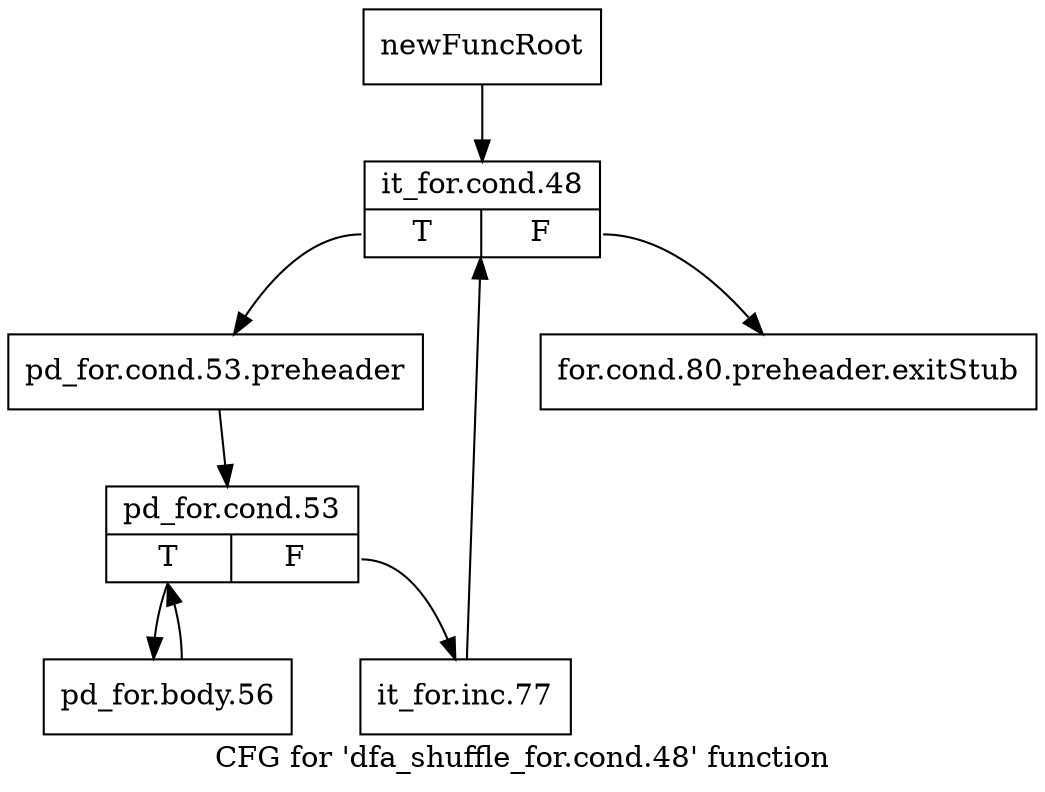 digraph "CFG for 'dfa_shuffle_for.cond.48' function" {
	label="CFG for 'dfa_shuffle_for.cond.48' function";

	Node0x4864d60 [shape=record,label="{newFuncRoot}"];
	Node0x4864d60 -> Node0x487d320;
	Node0x487d2d0 [shape=record,label="{for.cond.80.preheader.exitStub}"];
	Node0x487d320 [shape=record,label="{it_for.cond.48|{<s0>T|<s1>F}}"];
	Node0x487d320:s0 -> Node0x487d370;
	Node0x487d320:s1 -> Node0x487d2d0;
	Node0x487d370 [shape=record,label="{pd_for.cond.53.preheader}"];
	Node0x487d370 -> Node0x487d3c0;
	Node0x487d3c0 [shape=record,label="{pd_for.cond.53|{<s0>T|<s1>F}}"];
	Node0x487d3c0:s0 -> Node0x487d460;
	Node0x487d3c0:s1 -> Node0x487d410;
	Node0x487d410 [shape=record,label="{it_for.inc.77}"];
	Node0x487d410 -> Node0x487d320;
	Node0x487d460 [shape=record,label="{pd_for.body.56}"];
	Node0x487d460 -> Node0x487d3c0;
}
